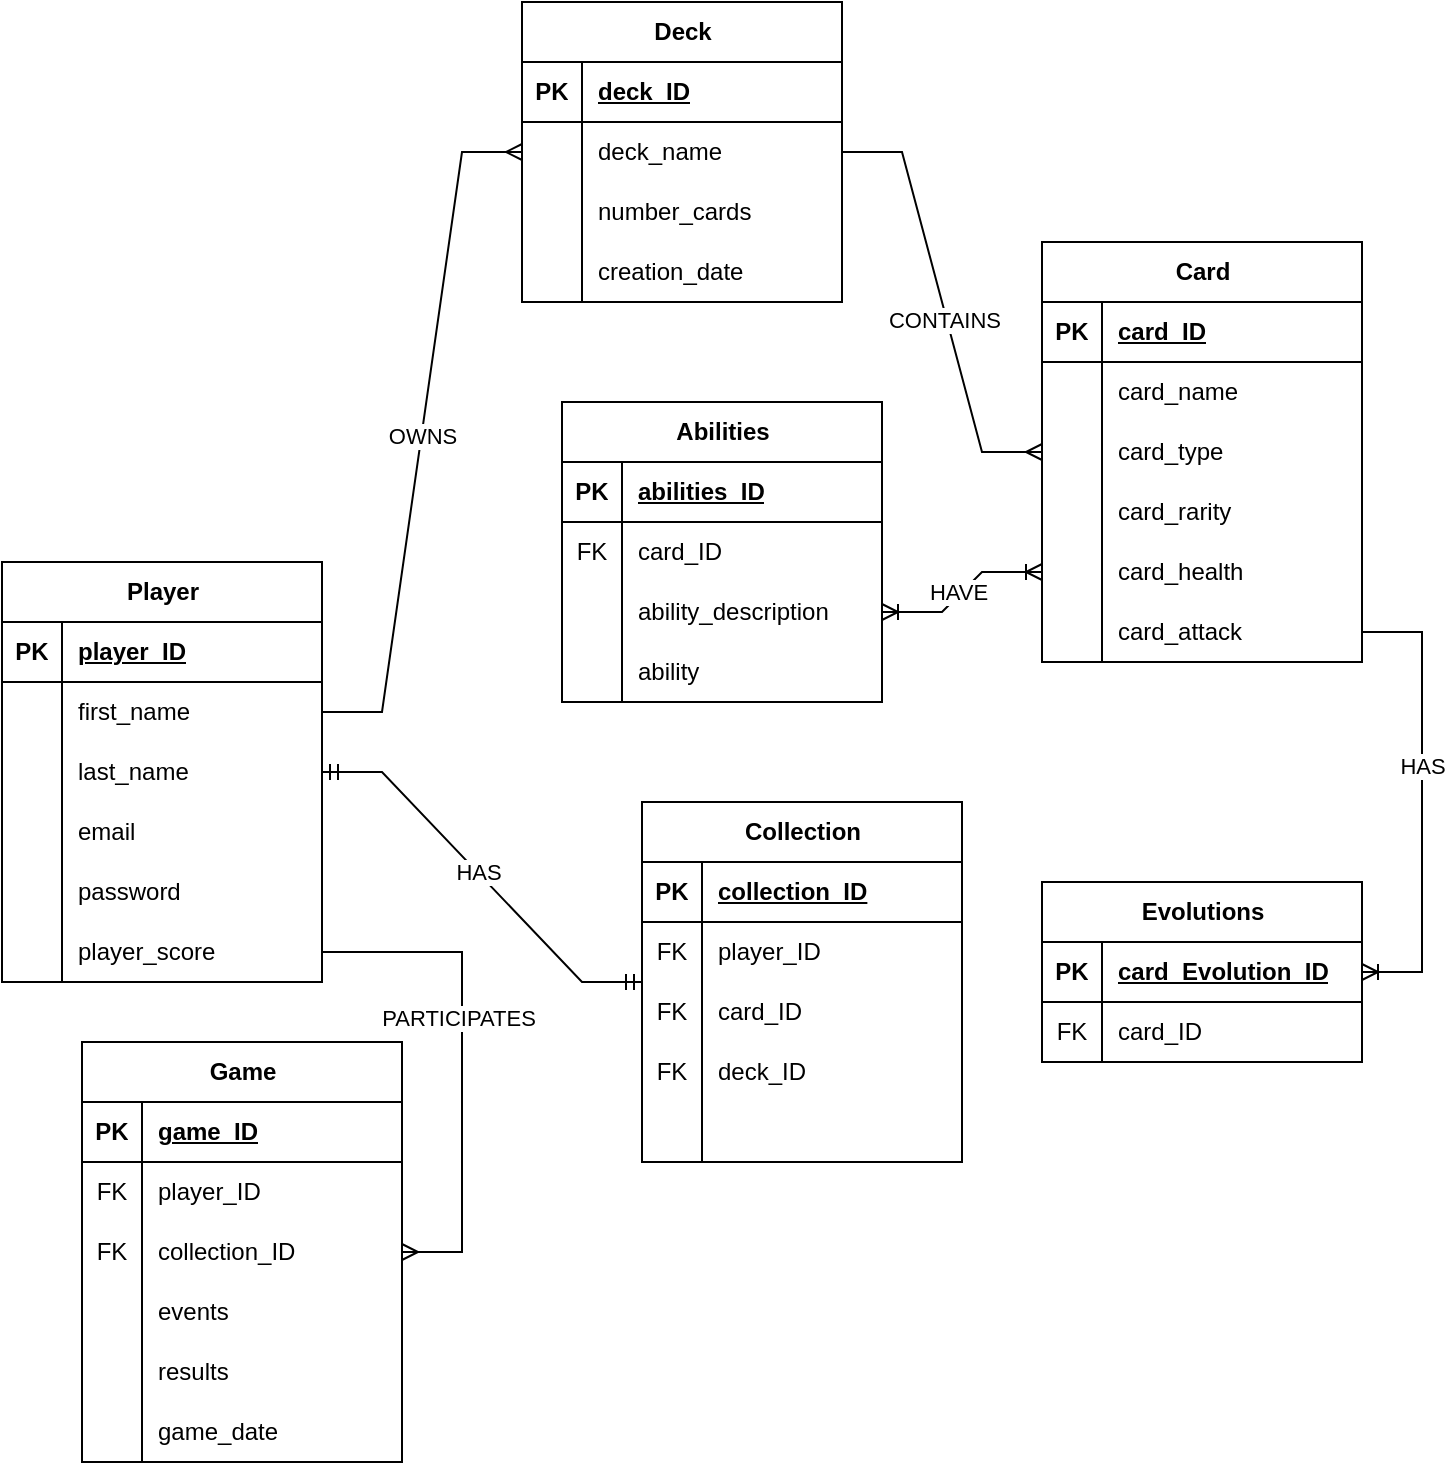 <mxfile version="24.2.5" type="device">
  <diagram name="Página-1" id="I9swdN92Xzd8Bm7b3Iv6">
    <mxGraphModel dx="1272" dy="853" grid="1" gridSize="10" guides="1" tooltips="1" connect="1" arrows="1" fold="1" page="1" pageScale="1" pageWidth="827" pageHeight="1169" math="0" shadow="0">
      <root>
        <mxCell id="0" />
        <mxCell id="1" parent="0" />
        <mxCell id="x3b5QbrCoAXaELYx9IYd-1" value="Player" style="shape=table;startSize=30;container=1;collapsible=1;childLayout=tableLayout;fixedRows=1;rowLines=0;fontStyle=1;align=center;resizeLast=1;html=1;" vertex="1" parent="1">
          <mxGeometry x="80" y="440" width="160" height="210" as="geometry" />
        </mxCell>
        <mxCell id="x3b5QbrCoAXaELYx9IYd-2" value="" style="shape=tableRow;horizontal=0;startSize=0;swimlaneHead=0;swimlaneBody=0;fillColor=none;collapsible=0;dropTarget=0;points=[[0,0.5],[1,0.5]];portConstraint=eastwest;top=0;left=0;right=0;bottom=1;" vertex="1" parent="x3b5QbrCoAXaELYx9IYd-1">
          <mxGeometry y="30" width="160" height="30" as="geometry" />
        </mxCell>
        <mxCell id="x3b5QbrCoAXaELYx9IYd-3" value="PK" style="shape=partialRectangle;connectable=0;fillColor=none;top=0;left=0;bottom=0;right=0;fontStyle=1;overflow=hidden;whiteSpace=wrap;html=1;" vertex="1" parent="x3b5QbrCoAXaELYx9IYd-2">
          <mxGeometry width="30" height="30" as="geometry">
            <mxRectangle width="30" height="30" as="alternateBounds" />
          </mxGeometry>
        </mxCell>
        <mxCell id="x3b5QbrCoAXaELYx9IYd-4" value="player_ID" style="shape=partialRectangle;connectable=0;fillColor=none;top=0;left=0;bottom=0;right=0;align=left;spacingLeft=6;fontStyle=5;overflow=hidden;whiteSpace=wrap;html=1;" vertex="1" parent="x3b5QbrCoAXaELYx9IYd-2">
          <mxGeometry x="30" width="130" height="30" as="geometry">
            <mxRectangle width="130" height="30" as="alternateBounds" />
          </mxGeometry>
        </mxCell>
        <mxCell id="x3b5QbrCoAXaELYx9IYd-5" value="" style="shape=tableRow;horizontal=0;startSize=0;swimlaneHead=0;swimlaneBody=0;fillColor=none;collapsible=0;dropTarget=0;points=[[0,0.5],[1,0.5]];portConstraint=eastwest;top=0;left=0;right=0;bottom=0;" vertex="1" parent="x3b5QbrCoAXaELYx9IYd-1">
          <mxGeometry y="60" width="160" height="30" as="geometry" />
        </mxCell>
        <mxCell id="x3b5QbrCoAXaELYx9IYd-6" value="" style="shape=partialRectangle;connectable=0;fillColor=none;top=0;left=0;bottom=0;right=0;editable=1;overflow=hidden;whiteSpace=wrap;html=1;" vertex="1" parent="x3b5QbrCoAXaELYx9IYd-5">
          <mxGeometry width="30" height="30" as="geometry">
            <mxRectangle width="30" height="30" as="alternateBounds" />
          </mxGeometry>
        </mxCell>
        <mxCell id="x3b5QbrCoAXaELYx9IYd-7" value="first_name" style="shape=partialRectangle;connectable=0;fillColor=none;top=0;left=0;bottom=0;right=0;align=left;spacingLeft=6;overflow=hidden;whiteSpace=wrap;html=1;" vertex="1" parent="x3b5QbrCoAXaELYx9IYd-5">
          <mxGeometry x="30" width="130" height="30" as="geometry">
            <mxRectangle width="130" height="30" as="alternateBounds" />
          </mxGeometry>
        </mxCell>
        <mxCell id="x3b5QbrCoAXaELYx9IYd-8" value="" style="shape=tableRow;horizontal=0;startSize=0;swimlaneHead=0;swimlaneBody=0;fillColor=none;collapsible=0;dropTarget=0;points=[[0,0.5],[1,0.5]];portConstraint=eastwest;top=0;left=0;right=0;bottom=0;" vertex="1" parent="x3b5QbrCoAXaELYx9IYd-1">
          <mxGeometry y="90" width="160" height="30" as="geometry" />
        </mxCell>
        <mxCell id="x3b5QbrCoAXaELYx9IYd-9" value="" style="shape=partialRectangle;connectable=0;fillColor=none;top=0;left=0;bottom=0;right=0;editable=1;overflow=hidden;whiteSpace=wrap;html=1;" vertex="1" parent="x3b5QbrCoAXaELYx9IYd-8">
          <mxGeometry width="30" height="30" as="geometry">
            <mxRectangle width="30" height="30" as="alternateBounds" />
          </mxGeometry>
        </mxCell>
        <mxCell id="x3b5QbrCoAXaELYx9IYd-10" value="last_name" style="shape=partialRectangle;connectable=0;fillColor=none;top=0;left=0;bottom=0;right=0;align=left;spacingLeft=6;overflow=hidden;whiteSpace=wrap;html=1;" vertex="1" parent="x3b5QbrCoAXaELYx9IYd-8">
          <mxGeometry x="30" width="130" height="30" as="geometry">
            <mxRectangle width="130" height="30" as="alternateBounds" />
          </mxGeometry>
        </mxCell>
        <mxCell id="x3b5QbrCoAXaELYx9IYd-11" value="" style="shape=tableRow;horizontal=0;startSize=0;swimlaneHead=0;swimlaneBody=0;fillColor=none;collapsible=0;dropTarget=0;points=[[0,0.5],[1,0.5]];portConstraint=eastwest;top=0;left=0;right=0;bottom=0;" vertex="1" parent="x3b5QbrCoAXaELYx9IYd-1">
          <mxGeometry y="120" width="160" height="30" as="geometry" />
        </mxCell>
        <mxCell id="x3b5QbrCoAXaELYx9IYd-12" value="" style="shape=partialRectangle;connectable=0;fillColor=none;top=0;left=0;bottom=0;right=0;editable=1;overflow=hidden;whiteSpace=wrap;html=1;" vertex="1" parent="x3b5QbrCoAXaELYx9IYd-11">
          <mxGeometry width="30" height="30" as="geometry">
            <mxRectangle width="30" height="30" as="alternateBounds" />
          </mxGeometry>
        </mxCell>
        <mxCell id="x3b5QbrCoAXaELYx9IYd-13" value="email" style="shape=partialRectangle;connectable=0;fillColor=none;top=0;left=0;bottom=0;right=0;align=left;spacingLeft=6;overflow=hidden;whiteSpace=wrap;html=1;" vertex="1" parent="x3b5QbrCoAXaELYx9IYd-11">
          <mxGeometry x="30" width="130" height="30" as="geometry">
            <mxRectangle width="130" height="30" as="alternateBounds" />
          </mxGeometry>
        </mxCell>
        <mxCell id="x3b5QbrCoAXaELYx9IYd-14" style="shape=tableRow;horizontal=0;startSize=0;swimlaneHead=0;swimlaneBody=0;fillColor=none;collapsible=0;dropTarget=0;points=[[0,0.5],[1,0.5]];portConstraint=eastwest;top=0;left=0;right=0;bottom=0;" vertex="1" parent="x3b5QbrCoAXaELYx9IYd-1">
          <mxGeometry y="150" width="160" height="30" as="geometry" />
        </mxCell>
        <mxCell id="x3b5QbrCoAXaELYx9IYd-15" style="shape=partialRectangle;connectable=0;fillColor=none;top=0;left=0;bottom=0;right=0;editable=1;overflow=hidden;whiteSpace=wrap;html=1;" vertex="1" parent="x3b5QbrCoAXaELYx9IYd-14">
          <mxGeometry width="30" height="30" as="geometry">
            <mxRectangle width="30" height="30" as="alternateBounds" />
          </mxGeometry>
        </mxCell>
        <mxCell id="x3b5QbrCoAXaELYx9IYd-16" value="password" style="shape=partialRectangle;connectable=0;fillColor=none;top=0;left=0;bottom=0;right=0;align=left;spacingLeft=6;overflow=hidden;whiteSpace=wrap;html=1;" vertex="1" parent="x3b5QbrCoAXaELYx9IYd-14">
          <mxGeometry x="30" width="130" height="30" as="geometry">
            <mxRectangle width="130" height="30" as="alternateBounds" />
          </mxGeometry>
        </mxCell>
        <mxCell id="x3b5QbrCoAXaELYx9IYd-17" style="shape=tableRow;horizontal=0;startSize=0;swimlaneHead=0;swimlaneBody=0;fillColor=none;collapsible=0;dropTarget=0;points=[[0,0.5],[1,0.5]];portConstraint=eastwest;top=0;left=0;right=0;bottom=0;" vertex="1" parent="x3b5QbrCoAXaELYx9IYd-1">
          <mxGeometry y="180" width="160" height="30" as="geometry" />
        </mxCell>
        <mxCell id="x3b5QbrCoAXaELYx9IYd-18" style="shape=partialRectangle;connectable=0;fillColor=none;top=0;left=0;bottom=0;right=0;editable=1;overflow=hidden;whiteSpace=wrap;html=1;" vertex="1" parent="x3b5QbrCoAXaELYx9IYd-17">
          <mxGeometry width="30" height="30" as="geometry">
            <mxRectangle width="30" height="30" as="alternateBounds" />
          </mxGeometry>
        </mxCell>
        <mxCell id="x3b5QbrCoAXaELYx9IYd-19" value="player_score" style="shape=partialRectangle;connectable=0;fillColor=none;top=0;left=0;bottom=0;right=0;align=left;spacingLeft=6;overflow=hidden;whiteSpace=wrap;html=1;" vertex="1" parent="x3b5QbrCoAXaELYx9IYd-17">
          <mxGeometry x="30" width="130" height="30" as="geometry">
            <mxRectangle width="130" height="30" as="alternateBounds" />
          </mxGeometry>
        </mxCell>
        <mxCell id="x3b5QbrCoAXaELYx9IYd-33" value="Deck" style="shape=table;startSize=30;container=1;collapsible=1;childLayout=tableLayout;fixedRows=1;rowLines=0;fontStyle=1;align=center;resizeLast=1;html=1;" vertex="1" parent="1">
          <mxGeometry x="340" y="160" width="160" height="150" as="geometry" />
        </mxCell>
        <mxCell id="x3b5QbrCoAXaELYx9IYd-34" value="" style="shape=tableRow;horizontal=0;startSize=0;swimlaneHead=0;swimlaneBody=0;fillColor=none;collapsible=0;dropTarget=0;points=[[0,0.5],[1,0.5]];portConstraint=eastwest;top=0;left=0;right=0;bottom=1;" vertex="1" parent="x3b5QbrCoAXaELYx9IYd-33">
          <mxGeometry y="30" width="160" height="30" as="geometry" />
        </mxCell>
        <mxCell id="x3b5QbrCoAXaELYx9IYd-35" value="PK" style="shape=partialRectangle;connectable=0;fillColor=none;top=0;left=0;bottom=0;right=0;fontStyle=1;overflow=hidden;whiteSpace=wrap;html=1;" vertex="1" parent="x3b5QbrCoAXaELYx9IYd-34">
          <mxGeometry width="30" height="30" as="geometry">
            <mxRectangle width="30" height="30" as="alternateBounds" />
          </mxGeometry>
        </mxCell>
        <mxCell id="x3b5QbrCoAXaELYx9IYd-36" value="deck_ID" style="shape=partialRectangle;connectable=0;fillColor=none;top=0;left=0;bottom=0;right=0;align=left;spacingLeft=6;fontStyle=5;overflow=hidden;whiteSpace=wrap;html=1;" vertex="1" parent="x3b5QbrCoAXaELYx9IYd-34">
          <mxGeometry x="30" width="130" height="30" as="geometry">
            <mxRectangle width="130" height="30" as="alternateBounds" />
          </mxGeometry>
        </mxCell>
        <mxCell id="x3b5QbrCoAXaELYx9IYd-37" value="" style="shape=tableRow;horizontal=0;startSize=0;swimlaneHead=0;swimlaneBody=0;fillColor=none;collapsible=0;dropTarget=0;points=[[0,0.5],[1,0.5]];portConstraint=eastwest;top=0;left=0;right=0;bottom=0;" vertex="1" parent="x3b5QbrCoAXaELYx9IYd-33">
          <mxGeometry y="60" width="160" height="30" as="geometry" />
        </mxCell>
        <mxCell id="x3b5QbrCoAXaELYx9IYd-38" value="" style="shape=partialRectangle;connectable=0;fillColor=none;top=0;left=0;bottom=0;right=0;editable=1;overflow=hidden;whiteSpace=wrap;html=1;" vertex="1" parent="x3b5QbrCoAXaELYx9IYd-37">
          <mxGeometry width="30" height="30" as="geometry">
            <mxRectangle width="30" height="30" as="alternateBounds" />
          </mxGeometry>
        </mxCell>
        <mxCell id="x3b5QbrCoAXaELYx9IYd-39" value="deck_name" style="shape=partialRectangle;connectable=0;fillColor=none;top=0;left=0;bottom=0;right=0;align=left;spacingLeft=6;overflow=hidden;whiteSpace=wrap;html=1;" vertex="1" parent="x3b5QbrCoAXaELYx9IYd-37">
          <mxGeometry x="30" width="130" height="30" as="geometry">
            <mxRectangle width="130" height="30" as="alternateBounds" />
          </mxGeometry>
        </mxCell>
        <mxCell id="x3b5QbrCoAXaELYx9IYd-40" value="" style="shape=tableRow;horizontal=0;startSize=0;swimlaneHead=0;swimlaneBody=0;fillColor=none;collapsible=0;dropTarget=0;points=[[0,0.5],[1,0.5]];portConstraint=eastwest;top=0;left=0;right=0;bottom=0;" vertex="1" parent="x3b5QbrCoAXaELYx9IYd-33">
          <mxGeometry y="90" width="160" height="30" as="geometry" />
        </mxCell>
        <mxCell id="x3b5QbrCoAXaELYx9IYd-41" value="" style="shape=partialRectangle;connectable=0;fillColor=none;top=0;left=0;bottom=0;right=0;editable=1;overflow=hidden;whiteSpace=wrap;html=1;" vertex="1" parent="x3b5QbrCoAXaELYx9IYd-40">
          <mxGeometry width="30" height="30" as="geometry">
            <mxRectangle width="30" height="30" as="alternateBounds" />
          </mxGeometry>
        </mxCell>
        <mxCell id="x3b5QbrCoAXaELYx9IYd-42" value="number_cards" style="shape=partialRectangle;connectable=0;fillColor=none;top=0;left=0;bottom=0;right=0;align=left;spacingLeft=6;overflow=hidden;whiteSpace=wrap;html=1;" vertex="1" parent="x3b5QbrCoAXaELYx9IYd-40">
          <mxGeometry x="30" width="130" height="30" as="geometry">
            <mxRectangle width="130" height="30" as="alternateBounds" />
          </mxGeometry>
        </mxCell>
        <mxCell id="x3b5QbrCoAXaELYx9IYd-43" value="" style="shape=tableRow;horizontal=0;startSize=0;swimlaneHead=0;swimlaneBody=0;fillColor=none;collapsible=0;dropTarget=0;points=[[0,0.5],[1,0.5]];portConstraint=eastwest;top=0;left=0;right=0;bottom=0;" vertex="1" parent="x3b5QbrCoAXaELYx9IYd-33">
          <mxGeometry y="120" width="160" height="30" as="geometry" />
        </mxCell>
        <mxCell id="x3b5QbrCoAXaELYx9IYd-44" value="" style="shape=partialRectangle;connectable=0;fillColor=none;top=0;left=0;bottom=0;right=0;editable=1;overflow=hidden;whiteSpace=wrap;html=1;" vertex="1" parent="x3b5QbrCoAXaELYx9IYd-43">
          <mxGeometry width="30" height="30" as="geometry">
            <mxRectangle width="30" height="30" as="alternateBounds" />
          </mxGeometry>
        </mxCell>
        <mxCell id="x3b5QbrCoAXaELYx9IYd-45" value="creation_date" style="shape=partialRectangle;connectable=0;fillColor=none;top=0;left=0;bottom=0;right=0;align=left;spacingLeft=6;overflow=hidden;whiteSpace=wrap;html=1;" vertex="1" parent="x3b5QbrCoAXaELYx9IYd-43">
          <mxGeometry x="30" width="130" height="30" as="geometry">
            <mxRectangle width="130" height="30" as="alternateBounds" />
          </mxGeometry>
        </mxCell>
        <mxCell id="x3b5QbrCoAXaELYx9IYd-46" value="Card" style="shape=table;startSize=30;container=1;collapsible=1;childLayout=tableLayout;fixedRows=1;rowLines=0;fontStyle=1;align=center;resizeLast=1;html=1;" vertex="1" parent="1">
          <mxGeometry x="600" y="280" width="160" height="210" as="geometry" />
        </mxCell>
        <mxCell id="x3b5QbrCoAXaELYx9IYd-47" value="" style="shape=tableRow;horizontal=0;startSize=0;swimlaneHead=0;swimlaneBody=0;fillColor=none;collapsible=0;dropTarget=0;points=[[0,0.5],[1,0.5]];portConstraint=eastwest;top=0;left=0;right=0;bottom=1;" vertex="1" parent="x3b5QbrCoAXaELYx9IYd-46">
          <mxGeometry y="30" width="160" height="30" as="geometry" />
        </mxCell>
        <mxCell id="x3b5QbrCoAXaELYx9IYd-48" value="PK" style="shape=partialRectangle;connectable=0;fillColor=none;top=0;left=0;bottom=0;right=0;fontStyle=1;overflow=hidden;whiteSpace=wrap;html=1;" vertex="1" parent="x3b5QbrCoAXaELYx9IYd-47">
          <mxGeometry width="30" height="30" as="geometry">
            <mxRectangle width="30" height="30" as="alternateBounds" />
          </mxGeometry>
        </mxCell>
        <mxCell id="x3b5QbrCoAXaELYx9IYd-49" value="card_ID" style="shape=partialRectangle;connectable=0;fillColor=none;top=0;left=0;bottom=0;right=0;align=left;spacingLeft=6;fontStyle=5;overflow=hidden;whiteSpace=wrap;html=1;" vertex="1" parent="x3b5QbrCoAXaELYx9IYd-47">
          <mxGeometry x="30" width="130" height="30" as="geometry">
            <mxRectangle width="130" height="30" as="alternateBounds" />
          </mxGeometry>
        </mxCell>
        <mxCell id="x3b5QbrCoAXaELYx9IYd-50" value="" style="shape=tableRow;horizontal=0;startSize=0;swimlaneHead=0;swimlaneBody=0;fillColor=none;collapsible=0;dropTarget=0;points=[[0,0.5],[1,0.5]];portConstraint=eastwest;top=0;left=0;right=0;bottom=0;" vertex="1" parent="x3b5QbrCoAXaELYx9IYd-46">
          <mxGeometry y="60" width="160" height="30" as="geometry" />
        </mxCell>
        <mxCell id="x3b5QbrCoAXaELYx9IYd-51" value="" style="shape=partialRectangle;connectable=0;fillColor=none;top=0;left=0;bottom=0;right=0;editable=1;overflow=hidden;whiteSpace=wrap;html=1;" vertex="1" parent="x3b5QbrCoAXaELYx9IYd-50">
          <mxGeometry width="30" height="30" as="geometry">
            <mxRectangle width="30" height="30" as="alternateBounds" />
          </mxGeometry>
        </mxCell>
        <mxCell id="x3b5QbrCoAXaELYx9IYd-52" value="card_name" style="shape=partialRectangle;connectable=0;fillColor=none;top=0;left=0;bottom=0;right=0;align=left;spacingLeft=6;overflow=hidden;whiteSpace=wrap;html=1;" vertex="1" parent="x3b5QbrCoAXaELYx9IYd-50">
          <mxGeometry x="30" width="130" height="30" as="geometry">
            <mxRectangle width="130" height="30" as="alternateBounds" />
          </mxGeometry>
        </mxCell>
        <mxCell id="x3b5QbrCoAXaELYx9IYd-53" value="" style="shape=tableRow;horizontal=0;startSize=0;swimlaneHead=0;swimlaneBody=0;fillColor=none;collapsible=0;dropTarget=0;points=[[0,0.5],[1,0.5]];portConstraint=eastwest;top=0;left=0;right=0;bottom=0;" vertex="1" parent="x3b5QbrCoAXaELYx9IYd-46">
          <mxGeometry y="90" width="160" height="30" as="geometry" />
        </mxCell>
        <mxCell id="x3b5QbrCoAXaELYx9IYd-54" value="" style="shape=partialRectangle;connectable=0;fillColor=none;top=0;left=0;bottom=0;right=0;editable=1;overflow=hidden;whiteSpace=wrap;html=1;" vertex="1" parent="x3b5QbrCoAXaELYx9IYd-53">
          <mxGeometry width="30" height="30" as="geometry">
            <mxRectangle width="30" height="30" as="alternateBounds" />
          </mxGeometry>
        </mxCell>
        <mxCell id="x3b5QbrCoAXaELYx9IYd-55" value="card_type" style="shape=partialRectangle;connectable=0;fillColor=none;top=0;left=0;bottom=0;right=0;align=left;spacingLeft=6;overflow=hidden;whiteSpace=wrap;html=1;" vertex="1" parent="x3b5QbrCoAXaELYx9IYd-53">
          <mxGeometry x="30" width="130" height="30" as="geometry">
            <mxRectangle width="130" height="30" as="alternateBounds" />
          </mxGeometry>
        </mxCell>
        <mxCell id="x3b5QbrCoAXaELYx9IYd-56" value="" style="shape=tableRow;horizontal=0;startSize=0;swimlaneHead=0;swimlaneBody=0;fillColor=none;collapsible=0;dropTarget=0;points=[[0,0.5],[1,0.5]];portConstraint=eastwest;top=0;left=0;right=0;bottom=0;" vertex="1" parent="x3b5QbrCoAXaELYx9IYd-46">
          <mxGeometry y="120" width="160" height="30" as="geometry" />
        </mxCell>
        <mxCell id="x3b5QbrCoAXaELYx9IYd-57" value="" style="shape=partialRectangle;connectable=0;fillColor=none;top=0;left=0;bottom=0;right=0;editable=1;overflow=hidden;whiteSpace=wrap;html=1;" vertex="1" parent="x3b5QbrCoAXaELYx9IYd-56">
          <mxGeometry width="30" height="30" as="geometry">
            <mxRectangle width="30" height="30" as="alternateBounds" />
          </mxGeometry>
        </mxCell>
        <mxCell id="x3b5QbrCoAXaELYx9IYd-58" value="card_rarity" style="shape=partialRectangle;connectable=0;fillColor=none;top=0;left=0;bottom=0;right=0;align=left;spacingLeft=6;overflow=hidden;whiteSpace=wrap;html=1;" vertex="1" parent="x3b5QbrCoAXaELYx9IYd-56">
          <mxGeometry x="30" width="130" height="30" as="geometry">
            <mxRectangle width="130" height="30" as="alternateBounds" />
          </mxGeometry>
        </mxCell>
        <mxCell id="x3b5QbrCoAXaELYx9IYd-59" style="shape=tableRow;horizontal=0;startSize=0;swimlaneHead=0;swimlaneBody=0;fillColor=none;collapsible=0;dropTarget=0;points=[[0,0.5],[1,0.5]];portConstraint=eastwest;top=0;left=0;right=0;bottom=0;" vertex="1" parent="x3b5QbrCoAXaELYx9IYd-46">
          <mxGeometry y="150" width="160" height="30" as="geometry" />
        </mxCell>
        <mxCell id="x3b5QbrCoAXaELYx9IYd-60" style="shape=partialRectangle;connectable=0;fillColor=none;top=0;left=0;bottom=0;right=0;editable=1;overflow=hidden;whiteSpace=wrap;html=1;" vertex="1" parent="x3b5QbrCoAXaELYx9IYd-59">
          <mxGeometry width="30" height="30" as="geometry">
            <mxRectangle width="30" height="30" as="alternateBounds" />
          </mxGeometry>
        </mxCell>
        <mxCell id="x3b5QbrCoAXaELYx9IYd-61" value="card_health" style="shape=partialRectangle;connectable=0;fillColor=none;top=0;left=0;bottom=0;right=0;align=left;spacingLeft=6;overflow=hidden;whiteSpace=wrap;html=1;" vertex="1" parent="x3b5QbrCoAXaELYx9IYd-59">
          <mxGeometry x="30" width="130" height="30" as="geometry">
            <mxRectangle width="130" height="30" as="alternateBounds" />
          </mxGeometry>
        </mxCell>
        <mxCell id="x3b5QbrCoAXaELYx9IYd-62" style="shape=tableRow;horizontal=0;startSize=0;swimlaneHead=0;swimlaneBody=0;fillColor=none;collapsible=0;dropTarget=0;points=[[0,0.5],[1,0.5]];portConstraint=eastwest;top=0;left=0;right=0;bottom=0;" vertex="1" parent="x3b5QbrCoAXaELYx9IYd-46">
          <mxGeometry y="180" width="160" height="30" as="geometry" />
        </mxCell>
        <mxCell id="x3b5QbrCoAXaELYx9IYd-63" style="shape=partialRectangle;connectable=0;fillColor=none;top=0;left=0;bottom=0;right=0;editable=1;overflow=hidden;whiteSpace=wrap;html=1;" vertex="1" parent="x3b5QbrCoAXaELYx9IYd-62">
          <mxGeometry width="30" height="30" as="geometry">
            <mxRectangle width="30" height="30" as="alternateBounds" />
          </mxGeometry>
        </mxCell>
        <mxCell id="x3b5QbrCoAXaELYx9IYd-64" value="card_attack" style="shape=partialRectangle;connectable=0;fillColor=none;top=0;left=0;bottom=0;right=0;align=left;spacingLeft=6;overflow=hidden;whiteSpace=wrap;html=1;" vertex="1" parent="x3b5QbrCoAXaELYx9IYd-62">
          <mxGeometry x="30" width="130" height="30" as="geometry">
            <mxRectangle width="130" height="30" as="alternateBounds" />
          </mxGeometry>
        </mxCell>
        <mxCell id="x3b5QbrCoAXaELYx9IYd-71" value="Collection" style="shape=table;startSize=30;container=1;collapsible=1;childLayout=tableLayout;fixedRows=1;rowLines=0;fontStyle=1;align=center;resizeLast=1;html=1;" vertex="1" parent="1">
          <mxGeometry x="400" y="560" width="160" height="180" as="geometry" />
        </mxCell>
        <mxCell id="x3b5QbrCoAXaELYx9IYd-72" value="" style="shape=tableRow;horizontal=0;startSize=0;swimlaneHead=0;swimlaneBody=0;fillColor=none;collapsible=0;dropTarget=0;points=[[0,0.5],[1,0.5]];portConstraint=eastwest;top=0;left=0;right=0;bottom=1;" vertex="1" parent="x3b5QbrCoAXaELYx9IYd-71">
          <mxGeometry y="30" width="160" height="30" as="geometry" />
        </mxCell>
        <mxCell id="x3b5QbrCoAXaELYx9IYd-73" value="PK" style="shape=partialRectangle;connectable=0;fillColor=none;top=0;left=0;bottom=0;right=0;fontStyle=1;overflow=hidden;whiteSpace=wrap;html=1;" vertex="1" parent="x3b5QbrCoAXaELYx9IYd-72">
          <mxGeometry width="30" height="30" as="geometry">
            <mxRectangle width="30" height="30" as="alternateBounds" />
          </mxGeometry>
        </mxCell>
        <mxCell id="x3b5QbrCoAXaELYx9IYd-74" value="collection_ID" style="shape=partialRectangle;connectable=0;fillColor=none;top=0;left=0;bottom=0;right=0;align=left;spacingLeft=6;fontStyle=5;overflow=hidden;whiteSpace=wrap;html=1;" vertex="1" parent="x3b5QbrCoAXaELYx9IYd-72">
          <mxGeometry x="30" width="130" height="30" as="geometry">
            <mxRectangle width="130" height="30" as="alternateBounds" />
          </mxGeometry>
        </mxCell>
        <mxCell id="x3b5QbrCoAXaELYx9IYd-75" value="" style="shape=tableRow;horizontal=0;startSize=0;swimlaneHead=0;swimlaneBody=0;fillColor=none;collapsible=0;dropTarget=0;points=[[0,0.5],[1,0.5]];portConstraint=eastwest;top=0;left=0;right=0;bottom=0;" vertex="1" parent="x3b5QbrCoAXaELYx9IYd-71">
          <mxGeometry y="60" width="160" height="30" as="geometry" />
        </mxCell>
        <mxCell id="x3b5QbrCoAXaELYx9IYd-76" value="FK" style="shape=partialRectangle;connectable=0;fillColor=none;top=0;left=0;bottom=0;right=0;editable=1;overflow=hidden;whiteSpace=wrap;html=1;" vertex="1" parent="x3b5QbrCoAXaELYx9IYd-75">
          <mxGeometry width="30" height="30" as="geometry">
            <mxRectangle width="30" height="30" as="alternateBounds" />
          </mxGeometry>
        </mxCell>
        <mxCell id="x3b5QbrCoAXaELYx9IYd-77" value="player_ID" style="shape=partialRectangle;connectable=0;fillColor=none;top=0;left=0;bottom=0;right=0;align=left;spacingLeft=6;overflow=hidden;whiteSpace=wrap;html=1;" vertex="1" parent="x3b5QbrCoAXaELYx9IYd-75">
          <mxGeometry x="30" width="130" height="30" as="geometry">
            <mxRectangle width="130" height="30" as="alternateBounds" />
          </mxGeometry>
        </mxCell>
        <mxCell id="x3b5QbrCoAXaELYx9IYd-78" value="" style="shape=tableRow;horizontal=0;startSize=0;swimlaneHead=0;swimlaneBody=0;fillColor=none;collapsible=0;dropTarget=0;points=[[0,0.5],[1,0.5]];portConstraint=eastwest;top=0;left=0;right=0;bottom=0;" vertex="1" parent="x3b5QbrCoAXaELYx9IYd-71">
          <mxGeometry y="90" width="160" height="30" as="geometry" />
        </mxCell>
        <mxCell id="x3b5QbrCoAXaELYx9IYd-79" value="FK" style="shape=partialRectangle;connectable=0;fillColor=none;top=0;left=0;bottom=0;right=0;editable=1;overflow=hidden;whiteSpace=wrap;html=1;" vertex="1" parent="x3b5QbrCoAXaELYx9IYd-78">
          <mxGeometry width="30" height="30" as="geometry">
            <mxRectangle width="30" height="30" as="alternateBounds" />
          </mxGeometry>
        </mxCell>
        <mxCell id="x3b5QbrCoAXaELYx9IYd-80" value="card_ID" style="shape=partialRectangle;connectable=0;fillColor=none;top=0;left=0;bottom=0;right=0;align=left;spacingLeft=6;overflow=hidden;whiteSpace=wrap;html=1;" vertex="1" parent="x3b5QbrCoAXaELYx9IYd-78">
          <mxGeometry x="30" width="130" height="30" as="geometry">
            <mxRectangle width="130" height="30" as="alternateBounds" />
          </mxGeometry>
        </mxCell>
        <mxCell id="x3b5QbrCoAXaELYx9IYd-81" value="" style="shape=tableRow;horizontal=0;startSize=0;swimlaneHead=0;swimlaneBody=0;fillColor=none;collapsible=0;dropTarget=0;points=[[0,0.5],[1,0.5]];portConstraint=eastwest;top=0;left=0;right=0;bottom=0;" vertex="1" parent="x3b5QbrCoAXaELYx9IYd-71">
          <mxGeometry y="120" width="160" height="30" as="geometry" />
        </mxCell>
        <mxCell id="x3b5QbrCoAXaELYx9IYd-82" value="FK" style="shape=partialRectangle;connectable=0;fillColor=none;top=0;left=0;bottom=0;right=0;editable=1;overflow=hidden;whiteSpace=wrap;html=1;" vertex="1" parent="x3b5QbrCoAXaELYx9IYd-81">
          <mxGeometry width="30" height="30" as="geometry">
            <mxRectangle width="30" height="30" as="alternateBounds" />
          </mxGeometry>
        </mxCell>
        <mxCell id="x3b5QbrCoAXaELYx9IYd-83" value="deck_ID" style="shape=partialRectangle;connectable=0;fillColor=none;top=0;left=0;bottom=0;right=0;align=left;spacingLeft=6;overflow=hidden;whiteSpace=wrap;html=1;" vertex="1" parent="x3b5QbrCoAXaELYx9IYd-81">
          <mxGeometry x="30" width="130" height="30" as="geometry">
            <mxRectangle width="130" height="30" as="alternateBounds" />
          </mxGeometry>
        </mxCell>
        <mxCell id="x3b5QbrCoAXaELYx9IYd-116" style="shape=tableRow;horizontal=0;startSize=0;swimlaneHead=0;swimlaneBody=0;fillColor=none;collapsible=0;dropTarget=0;points=[[0,0.5],[1,0.5]];portConstraint=eastwest;top=0;left=0;right=0;bottom=0;" vertex="1" parent="x3b5QbrCoAXaELYx9IYd-71">
          <mxGeometry y="150" width="160" height="30" as="geometry" />
        </mxCell>
        <mxCell id="x3b5QbrCoAXaELYx9IYd-117" style="shape=partialRectangle;connectable=0;fillColor=none;top=0;left=0;bottom=0;right=0;editable=1;overflow=hidden;whiteSpace=wrap;html=1;" vertex="1" parent="x3b5QbrCoAXaELYx9IYd-116">
          <mxGeometry width="30" height="30" as="geometry">
            <mxRectangle width="30" height="30" as="alternateBounds" />
          </mxGeometry>
        </mxCell>
        <mxCell id="x3b5QbrCoAXaELYx9IYd-118" style="shape=partialRectangle;connectable=0;fillColor=none;top=0;left=0;bottom=0;right=0;align=left;spacingLeft=6;overflow=hidden;whiteSpace=wrap;html=1;" vertex="1" parent="x3b5QbrCoAXaELYx9IYd-116">
          <mxGeometry x="30" width="130" height="30" as="geometry">
            <mxRectangle width="130" height="30" as="alternateBounds" />
          </mxGeometry>
        </mxCell>
        <mxCell id="x3b5QbrCoAXaELYx9IYd-147" value="" style="edgeStyle=entityRelationEdgeStyle;fontSize=12;html=1;endArrow=ERmany;rounded=0;exitX=1;exitY=0.5;exitDx=0;exitDy=0;" edge="1" parent="1" source="x3b5QbrCoAXaELYx9IYd-5" target="x3b5QbrCoAXaELYx9IYd-33">
          <mxGeometry width="100" height="100" relative="1" as="geometry">
            <mxPoint x="360" y="410" as="sourcePoint" />
            <mxPoint x="460" y="310" as="targetPoint" />
          </mxGeometry>
        </mxCell>
        <mxCell id="x3b5QbrCoAXaELYx9IYd-148" value="OWNS" style="edgeLabel;html=1;align=center;verticalAlign=middle;resizable=0;points=[];" vertex="1" connectable="0" parent="x3b5QbrCoAXaELYx9IYd-147">
          <mxGeometry x="0.038" y="1" relative="1" as="geometry">
            <mxPoint y="8" as="offset" />
          </mxGeometry>
        </mxCell>
        <mxCell id="x3b5QbrCoAXaELYx9IYd-149" value="" style="edgeStyle=entityRelationEdgeStyle;fontSize=12;html=1;endArrow=ERmany;rounded=0;" edge="1" parent="1" source="x3b5QbrCoAXaELYx9IYd-33" target="x3b5QbrCoAXaELYx9IYd-46">
          <mxGeometry width="100" height="100" relative="1" as="geometry">
            <mxPoint x="360" y="410" as="sourcePoint" />
            <mxPoint x="460" y="310" as="targetPoint" />
          </mxGeometry>
        </mxCell>
        <mxCell id="x3b5QbrCoAXaELYx9IYd-150" value="CONTAINS" style="edgeLabel;html=1;align=center;verticalAlign=middle;resizable=0;points=[];" vertex="1" connectable="0" parent="x3b5QbrCoAXaELYx9IYd-149">
          <mxGeometry x="0.079" y="-1" relative="1" as="geometry">
            <mxPoint as="offset" />
          </mxGeometry>
        </mxCell>
        <mxCell id="x3b5QbrCoAXaELYx9IYd-151" value="" style="edgeStyle=entityRelationEdgeStyle;fontSize=12;html=1;endArrow=ERmandOne;startArrow=ERmandOne;rounded=0;" edge="1" parent="1" source="x3b5QbrCoAXaELYx9IYd-8" target="x3b5QbrCoAXaELYx9IYd-71">
          <mxGeometry width="100" height="100" relative="1" as="geometry">
            <mxPoint x="360" y="490" as="sourcePoint" />
            <mxPoint x="460" y="390" as="targetPoint" />
            <Array as="points">
              <mxPoint x="260" y="360" />
            </Array>
          </mxGeometry>
        </mxCell>
        <mxCell id="x3b5QbrCoAXaELYx9IYd-152" value="HAS" style="edgeLabel;html=1;align=center;verticalAlign=middle;resizable=0;points=[];" vertex="1" connectable="0" parent="x3b5QbrCoAXaELYx9IYd-151">
          <mxGeometry x="-0.032" relative="1" as="geometry">
            <mxPoint as="offset" />
          </mxGeometry>
        </mxCell>
        <mxCell id="x3b5QbrCoAXaELYx9IYd-153" value="Evolutions" style="shape=table;startSize=30;container=1;collapsible=1;childLayout=tableLayout;fixedRows=1;rowLines=0;fontStyle=1;align=center;resizeLast=1;html=1;" vertex="1" parent="1">
          <mxGeometry x="600" y="600" width="160" height="90" as="geometry" />
        </mxCell>
        <mxCell id="x3b5QbrCoAXaELYx9IYd-154" value="" style="shape=tableRow;horizontal=0;startSize=0;swimlaneHead=0;swimlaneBody=0;fillColor=none;collapsible=0;dropTarget=0;points=[[0,0.5],[1,0.5]];portConstraint=eastwest;top=0;left=0;right=0;bottom=1;" vertex="1" parent="x3b5QbrCoAXaELYx9IYd-153">
          <mxGeometry y="30" width="160" height="30" as="geometry" />
        </mxCell>
        <mxCell id="x3b5QbrCoAXaELYx9IYd-155" value="PK" style="shape=partialRectangle;connectable=0;fillColor=none;top=0;left=0;bottom=0;right=0;fontStyle=1;overflow=hidden;whiteSpace=wrap;html=1;" vertex="1" parent="x3b5QbrCoAXaELYx9IYd-154">
          <mxGeometry width="30" height="30" as="geometry">
            <mxRectangle width="30" height="30" as="alternateBounds" />
          </mxGeometry>
        </mxCell>
        <mxCell id="x3b5QbrCoAXaELYx9IYd-156" value="card_Evolution_ID" style="shape=partialRectangle;connectable=0;fillColor=none;top=0;left=0;bottom=0;right=0;align=left;spacingLeft=6;fontStyle=5;overflow=hidden;whiteSpace=wrap;html=1;" vertex="1" parent="x3b5QbrCoAXaELYx9IYd-154">
          <mxGeometry x="30" width="130" height="30" as="geometry">
            <mxRectangle width="130" height="30" as="alternateBounds" />
          </mxGeometry>
        </mxCell>
        <mxCell id="x3b5QbrCoAXaELYx9IYd-157" value="" style="shape=tableRow;horizontal=0;startSize=0;swimlaneHead=0;swimlaneBody=0;fillColor=none;collapsible=0;dropTarget=0;points=[[0,0.5],[1,0.5]];portConstraint=eastwest;top=0;left=0;right=0;bottom=0;" vertex="1" parent="x3b5QbrCoAXaELYx9IYd-153">
          <mxGeometry y="60" width="160" height="30" as="geometry" />
        </mxCell>
        <mxCell id="x3b5QbrCoAXaELYx9IYd-158" value="FK" style="shape=partialRectangle;connectable=0;fillColor=none;top=0;left=0;bottom=0;right=0;editable=1;overflow=hidden;whiteSpace=wrap;html=1;" vertex="1" parent="x3b5QbrCoAXaELYx9IYd-157">
          <mxGeometry width="30" height="30" as="geometry">
            <mxRectangle width="30" height="30" as="alternateBounds" />
          </mxGeometry>
        </mxCell>
        <mxCell id="x3b5QbrCoAXaELYx9IYd-159" value="card_ID" style="shape=partialRectangle;connectable=0;fillColor=none;top=0;left=0;bottom=0;right=0;align=left;spacingLeft=6;overflow=hidden;whiteSpace=wrap;html=1;" vertex="1" parent="x3b5QbrCoAXaELYx9IYd-157">
          <mxGeometry x="30" width="130" height="30" as="geometry">
            <mxRectangle width="130" height="30" as="alternateBounds" />
          </mxGeometry>
        </mxCell>
        <mxCell id="x3b5QbrCoAXaELYx9IYd-172" value="" style="edgeStyle=entityRelationEdgeStyle;fontSize=12;html=1;endArrow=ERoneToMany;rounded=0;entryX=1;entryY=0.5;entryDx=0;entryDy=0;" edge="1" parent="1" source="x3b5QbrCoAXaELYx9IYd-62" target="x3b5QbrCoAXaELYx9IYd-154">
          <mxGeometry width="100" height="100" relative="1" as="geometry">
            <mxPoint x="760" y="505" as="sourcePoint" />
            <mxPoint x="600" y="530" as="targetPoint" />
            <Array as="points">
              <mxPoint x="780" y="480" />
              <mxPoint x="770" y="510" />
            </Array>
          </mxGeometry>
        </mxCell>
        <mxCell id="x3b5QbrCoAXaELYx9IYd-173" value="HAS" style="edgeLabel;html=1;align=center;verticalAlign=middle;resizable=0;points=[];" vertex="1" connectable="0" parent="x3b5QbrCoAXaELYx9IYd-172">
          <mxGeometry x="-0.158" relative="1" as="geometry">
            <mxPoint as="offset" />
          </mxGeometry>
        </mxCell>
        <mxCell id="x3b5QbrCoAXaELYx9IYd-174" value="Abilities" style="shape=table;startSize=30;container=1;collapsible=1;childLayout=tableLayout;fixedRows=1;rowLines=0;fontStyle=1;align=center;resizeLast=1;html=1;" vertex="1" parent="1">
          <mxGeometry x="360" y="360" width="160" height="150" as="geometry" />
        </mxCell>
        <mxCell id="x3b5QbrCoAXaELYx9IYd-175" value="" style="shape=tableRow;horizontal=0;startSize=0;swimlaneHead=0;swimlaneBody=0;fillColor=none;collapsible=0;dropTarget=0;points=[[0,0.5],[1,0.5]];portConstraint=eastwest;top=0;left=0;right=0;bottom=1;" vertex="1" parent="x3b5QbrCoAXaELYx9IYd-174">
          <mxGeometry y="30" width="160" height="30" as="geometry" />
        </mxCell>
        <mxCell id="x3b5QbrCoAXaELYx9IYd-176" value="PK" style="shape=partialRectangle;connectable=0;fillColor=none;top=0;left=0;bottom=0;right=0;fontStyle=1;overflow=hidden;whiteSpace=wrap;html=1;" vertex="1" parent="x3b5QbrCoAXaELYx9IYd-175">
          <mxGeometry width="30" height="30" as="geometry">
            <mxRectangle width="30" height="30" as="alternateBounds" />
          </mxGeometry>
        </mxCell>
        <mxCell id="x3b5QbrCoAXaELYx9IYd-177" value="abilities_ID" style="shape=partialRectangle;connectable=0;fillColor=none;top=0;left=0;bottom=0;right=0;align=left;spacingLeft=6;fontStyle=5;overflow=hidden;whiteSpace=wrap;html=1;" vertex="1" parent="x3b5QbrCoAXaELYx9IYd-175">
          <mxGeometry x="30" width="130" height="30" as="geometry">
            <mxRectangle width="130" height="30" as="alternateBounds" />
          </mxGeometry>
        </mxCell>
        <mxCell id="x3b5QbrCoAXaELYx9IYd-178" value="" style="shape=tableRow;horizontal=0;startSize=0;swimlaneHead=0;swimlaneBody=0;fillColor=none;collapsible=0;dropTarget=0;points=[[0,0.5],[1,0.5]];portConstraint=eastwest;top=0;left=0;right=0;bottom=0;" vertex="1" parent="x3b5QbrCoAXaELYx9IYd-174">
          <mxGeometry y="60" width="160" height="30" as="geometry" />
        </mxCell>
        <mxCell id="x3b5QbrCoAXaELYx9IYd-179" value="FK" style="shape=partialRectangle;connectable=0;fillColor=none;top=0;left=0;bottom=0;right=0;editable=1;overflow=hidden;whiteSpace=wrap;html=1;" vertex="1" parent="x3b5QbrCoAXaELYx9IYd-178">
          <mxGeometry width="30" height="30" as="geometry">
            <mxRectangle width="30" height="30" as="alternateBounds" />
          </mxGeometry>
        </mxCell>
        <mxCell id="x3b5QbrCoAXaELYx9IYd-180" value="card_ID" style="shape=partialRectangle;connectable=0;fillColor=none;top=0;left=0;bottom=0;right=0;align=left;spacingLeft=6;overflow=hidden;whiteSpace=wrap;html=1;" vertex="1" parent="x3b5QbrCoAXaELYx9IYd-178">
          <mxGeometry x="30" width="130" height="30" as="geometry">
            <mxRectangle width="130" height="30" as="alternateBounds" />
          </mxGeometry>
        </mxCell>
        <mxCell id="x3b5QbrCoAXaELYx9IYd-181" style="shape=tableRow;horizontal=0;startSize=0;swimlaneHead=0;swimlaneBody=0;fillColor=none;collapsible=0;dropTarget=0;points=[[0,0.5],[1,0.5]];portConstraint=eastwest;top=0;left=0;right=0;bottom=0;" vertex="1" parent="x3b5QbrCoAXaELYx9IYd-174">
          <mxGeometry y="90" width="160" height="30" as="geometry" />
        </mxCell>
        <mxCell id="x3b5QbrCoAXaELYx9IYd-182" style="shape=partialRectangle;connectable=0;fillColor=none;top=0;left=0;bottom=0;right=0;editable=1;overflow=hidden;whiteSpace=wrap;html=1;" vertex="1" parent="x3b5QbrCoAXaELYx9IYd-181">
          <mxGeometry width="30" height="30" as="geometry">
            <mxRectangle width="30" height="30" as="alternateBounds" />
          </mxGeometry>
        </mxCell>
        <mxCell id="x3b5QbrCoAXaELYx9IYd-183" value="ability_description" style="shape=partialRectangle;connectable=0;fillColor=none;top=0;left=0;bottom=0;right=0;align=left;spacingLeft=6;overflow=hidden;whiteSpace=wrap;html=1;" vertex="1" parent="x3b5QbrCoAXaELYx9IYd-181">
          <mxGeometry x="30" width="130" height="30" as="geometry">
            <mxRectangle width="130" height="30" as="alternateBounds" />
          </mxGeometry>
        </mxCell>
        <mxCell id="x3b5QbrCoAXaELYx9IYd-184" style="shape=tableRow;horizontal=0;startSize=0;swimlaneHead=0;swimlaneBody=0;fillColor=none;collapsible=0;dropTarget=0;points=[[0,0.5],[1,0.5]];portConstraint=eastwest;top=0;left=0;right=0;bottom=0;" vertex="1" parent="x3b5QbrCoAXaELYx9IYd-174">
          <mxGeometry y="120" width="160" height="30" as="geometry" />
        </mxCell>
        <mxCell id="x3b5QbrCoAXaELYx9IYd-185" style="shape=partialRectangle;connectable=0;fillColor=none;top=0;left=0;bottom=0;right=0;editable=1;overflow=hidden;whiteSpace=wrap;html=1;" vertex="1" parent="x3b5QbrCoAXaELYx9IYd-184">
          <mxGeometry width="30" height="30" as="geometry">
            <mxRectangle width="30" height="30" as="alternateBounds" />
          </mxGeometry>
        </mxCell>
        <mxCell id="x3b5QbrCoAXaELYx9IYd-186" value="ability" style="shape=partialRectangle;connectable=0;fillColor=none;top=0;left=0;bottom=0;right=0;align=left;spacingLeft=6;overflow=hidden;whiteSpace=wrap;html=1;" vertex="1" parent="x3b5QbrCoAXaELYx9IYd-184">
          <mxGeometry x="30" width="130" height="30" as="geometry">
            <mxRectangle width="130" height="30" as="alternateBounds" />
          </mxGeometry>
        </mxCell>
        <mxCell id="x3b5QbrCoAXaELYx9IYd-188" value="" style="edgeStyle=entityRelationEdgeStyle;fontSize=12;html=1;endArrow=ERoneToMany;startArrow=ERoneToMany;rounded=0;" edge="1" parent="1" source="x3b5QbrCoAXaELYx9IYd-181" target="x3b5QbrCoAXaELYx9IYd-59">
          <mxGeometry width="100" height="100" relative="1" as="geometry">
            <mxPoint x="450" y="500" as="sourcePoint" />
            <mxPoint x="550" y="400" as="targetPoint" />
          </mxGeometry>
        </mxCell>
        <mxCell id="x3b5QbrCoAXaELYx9IYd-189" value="HAVE" style="edgeLabel;html=1;align=center;verticalAlign=middle;resizable=0;points=[];" vertex="1" connectable="0" parent="x3b5QbrCoAXaELYx9IYd-188">
          <mxGeometry x="-0.033" y="2" relative="1" as="geometry">
            <mxPoint as="offset" />
          </mxGeometry>
        </mxCell>
        <mxCell id="x3b5QbrCoAXaELYx9IYd-190" value="Game" style="shape=table;startSize=30;container=1;collapsible=1;childLayout=tableLayout;fixedRows=1;rowLines=0;fontStyle=1;align=center;resizeLast=1;html=1;" vertex="1" parent="1">
          <mxGeometry x="120" y="680" width="160" height="210" as="geometry" />
        </mxCell>
        <mxCell id="x3b5QbrCoAXaELYx9IYd-191" value="" style="shape=tableRow;horizontal=0;startSize=0;swimlaneHead=0;swimlaneBody=0;fillColor=none;collapsible=0;dropTarget=0;points=[[0,0.5],[1,0.5]];portConstraint=eastwest;top=0;left=0;right=0;bottom=1;" vertex="1" parent="x3b5QbrCoAXaELYx9IYd-190">
          <mxGeometry y="30" width="160" height="30" as="geometry" />
        </mxCell>
        <mxCell id="x3b5QbrCoAXaELYx9IYd-192" value="PK" style="shape=partialRectangle;connectable=0;fillColor=none;top=0;left=0;bottom=0;right=0;fontStyle=1;overflow=hidden;whiteSpace=wrap;html=1;" vertex="1" parent="x3b5QbrCoAXaELYx9IYd-191">
          <mxGeometry width="30" height="30" as="geometry">
            <mxRectangle width="30" height="30" as="alternateBounds" />
          </mxGeometry>
        </mxCell>
        <mxCell id="x3b5QbrCoAXaELYx9IYd-193" value="game_ID" style="shape=partialRectangle;connectable=0;fillColor=none;top=0;left=0;bottom=0;right=0;align=left;spacingLeft=6;fontStyle=5;overflow=hidden;whiteSpace=wrap;html=1;" vertex="1" parent="x3b5QbrCoAXaELYx9IYd-191">
          <mxGeometry x="30" width="130" height="30" as="geometry">
            <mxRectangle width="130" height="30" as="alternateBounds" />
          </mxGeometry>
        </mxCell>
        <mxCell id="x3b5QbrCoAXaELYx9IYd-194" value="" style="shape=tableRow;horizontal=0;startSize=0;swimlaneHead=0;swimlaneBody=0;fillColor=none;collapsible=0;dropTarget=0;points=[[0,0.5],[1,0.5]];portConstraint=eastwest;top=0;left=0;right=0;bottom=0;" vertex="1" parent="x3b5QbrCoAXaELYx9IYd-190">
          <mxGeometry y="60" width="160" height="30" as="geometry" />
        </mxCell>
        <mxCell id="x3b5QbrCoAXaELYx9IYd-195" value="FK" style="shape=partialRectangle;connectable=0;fillColor=none;top=0;left=0;bottom=0;right=0;editable=1;overflow=hidden;whiteSpace=wrap;html=1;" vertex="1" parent="x3b5QbrCoAXaELYx9IYd-194">
          <mxGeometry width="30" height="30" as="geometry">
            <mxRectangle width="30" height="30" as="alternateBounds" />
          </mxGeometry>
        </mxCell>
        <mxCell id="x3b5QbrCoAXaELYx9IYd-196" value="player_ID" style="shape=partialRectangle;connectable=0;fillColor=none;top=0;left=0;bottom=0;right=0;align=left;spacingLeft=6;overflow=hidden;whiteSpace=wrap;html=1;" vertex="1" parent="x3b5QbrCoAXaELYx9IYd-194">
          <mxGeometry x="30" width="130" height="30" as="geometry">
            <mxRectangle width="130" height="30" as="alternateBounds" />
          </mxGeometry>
        </mxCell>
        <mxCell id="x3b5QbrCoAXaELYx9IYd-197" value="" style="shape=tableRow;horizontal=0;startSize=0;swimlaneHead=0;swimlaneBody=0;fillColor=none;collapsible=0;dropTarget=0;points=[[0,0.5],[1,0.5]];portConstraint=eastwest;top=0;left=0;right=0;bottom=0;" vertex="1" parent="x3b5QbrCoAXaELYx9IYd-190">
          <mxGeometry y="90" width="160" height="30" as="geometry" />
        </mxCell>
        <mxCell id="x3b5QbrCoAXaELYx9IYd-198" value="FK" style="shape=partialRectangle;connectable=0;fillColor=none;top=0;left=0;bottom=0;right=0;editable=1;overflow=hidden;whiteSpace=wrap;html=1;" vertex="1" parent="x3b5QbrCoAXaELYx9IYd-197">
          <mxGeometry width="30" height="30" as="geometry">
            <mxRectangle width="30" height="30" as="alternateBounds" />
          </mxGeometry>
        </mxCell>
        <mxCell id="x3b5QbrCoAXaELYx9IYd-199" value="collection_ID" style="shape=partialRectangle;connectable=0;fillColor=none;top=0;left=0;bottom=0;right=0;align=left;spacingLeft=6;overflow=hidden;whiteSpace=wrap;html=1;" vertex="1" parent="x3b5QbrCoAXaELYx9IYd-197">
          <mxGeometry x="30" width="130" height="30" as="geometry">
            <mxRectangle width="130" height="30" as="alternateBounds" />
          </mxGeometry>
        </mxCell>
        <mxCell id="x3b5QbrCoAXaELYx9IYd-200" value="" style="shape=tableRow;horizontal=0;startSize=0;swimlaneHead=0;swimlaneBody=0;fillColor=none;collapsible=0;dropTarget=0;points=[[0,0.5],[1,0.5]];portConstraint=eastwest;top=0;left=0;right=0;bottom=0;" vertex="1" parent="x3b5QbrCoAXaELYx9IYd-190">
          <mxGeometry y="120" width="160" height="30" as="geometry" />
        </mxCell>
        <mxCell id="x3b5QbrCoAXaELYx9IYd-201" value="" style="shape=partialRectangle;connectable=0;fillColor=none;top=0;left=0;bottom=0;right=0;editable=1;overflow=hidden;whiteSpace=wrap;html=1;" vertex="1" parent="x3b5QbrCoAXaELYx9IYd-200">
          <mxGeometry width="30" height="30" as="geometry">
            <mxRectangle width="30" height="30" as="alternateBounds" />
          </mxGeometry>
        </mxCell>
        <mxCell id="x3b5QbrCoAXaELYx9IYd-202" value="events" style="shape=partialRectangle;connectable=0;fillColor=none;top=0;left=0;bottom=0;right=0;align=left;spacingLeft=6;overflow=hidden;whiteSpace=wrap;html=1;" vertex="1" parent="x3b5QbrCoAXaELYx9IYd-200">
          <mxGeometry x="30" width="130" height="30" as="geometry">
            <mxRectangle width="130" height="30" as="alternateBounds" />
          </mxGeometry>
        </mxCell>
        <mxCell id="x3b5QbrCoAXaELYx9IYd-203" style="shape=tableRow;horizontal=0;startSize=0;swimlaneHead=0;swimlaneBody=0;fillColor=none;collapsible=0;dropTarget=0;points=[[0,0.5],[1,0.5]];portConstraint=eastwest;top=0;left=0;right=0;bottom=0;" vertex="1" parent="x3b5QbrCoAXaELYx9IYd-190">
          <mxGeometry y="150" width="160" height="30" as="geometry" />
        </mxCell>
        <mxCell id="x3b5QbrCoAXaELYx9IYd-204" style="shape=partialRectangle;connectable=0;fillColor=none;top=0;left=0;bottom=0;right=0;editable=1;overflow=hidden;whiteSpace=wrap;html=1;" vertex="1" parent="x3b5QbrCoAXaELYx9IYd-203">
          <mxGeometry width="30" height="30" as="geometry">
            <mxRectangle width="30" height="30" as="alternateBounds" />
          </mxGeometry>
        </mxCell>
        <mxCell id="x3b5QbrCoAXaELYx9IYd-205" value="results" style="shape=partialRectangle;connectable=0;fillColor=none;top=0;left=0;bottom=0;right=0;align=left;spacingLeft=6;overflow=hidden;whiteSpace=wrap;html=1;" vertex="1" parent="x3b5QbrCoAXaELYx9IYd-203">
          <mxGeometry x="30" width="130" height="30" as="geometry">
            <mxRectangle width="130" height="30" as="alternateBounds" />
          </mxGeometry>
        </mxCell>
        <mxCell id="x3b5QbrCoAXaELYx9IYd-206" style="shape=tableRow;horizontal=0;startSize=0;swimlaneHead=0;swimlaneBody=0;fillColor=none;collapsible=0;dropTarget=0;points=[[0,0.5],[1,0.5]];portConstraint=eastwest;top=0;left=0;right=0;bottom=0;" vertex="1" parent="x3b5QbrCoAXaELYx9IYd-190">
          <mxGeometry y="180" width="160" height="30" as="geometry" />
        </mxCell>
        <mxCell id="x3b5QbrCoAXaELYx9IYd-207" style="shape=partialRectangle;connectable=0;fillColor=none;top=0;left=0;bottom=0;right=0;editable=1;overflow=hidden;whiteSpace=wrap;html=1;" vertex="1" parent="x3b5QbrCoAXaELYx9IYd-206">
          <mxGeometry width="30" height="30" as="geometry">
            <mxRectangle width="30" height="30" as="alternateBounds" />
          </mxGeometry>
        </mxCell>
        <mxCell id="x3b5QbrCoAXaELYx9IYd-208" value="game_date" style="shape=partialRectangle;connectable=0;fillColor=none;top=0;left=0;bottom=0;right=0;align=left;spacingLeft=6;overflow=hidden;whiteSpace=wrap;html=1;" vertex="1" parent="x3b5QbrCoAXaELYx9IYd-206">
          <mxGeometry x="30" width="130" height="30" as="geometry">
            <mxRectangle width="130" height="30" as="alternateBounds" />
          </mxGeometry>
        </mxCell>
        <mxCell id="x3b5QbrCoAXaELYx9IYd-210" style="edgeStyle=entityRelationEdgeStyle;fontSize=12;html=1;endArrow=ERmany;rounded=0;exitX=1;exitY=0.5;exitDx=0;exitDy=0;" edge="1" parent="1" source="x3b5QbrCoAXaELYx9IYd-17" target="x3b5QbrCoAXaELYx9IYd-190">
          <mxGeometry relative="1" as="geometry">
            <mxPoint x="60" y="660" as="targetPoint" />
          </mxGeometry>
        </mxCell>
        <mxCell id="x3b5QbrCoAXaELYx9IYd-212" value="PARTICIPATES" style="edgeLabel;html=1;align=center;verticalAlign=middle;resizable=0;points=[];" vertex="1" connectable="0" parent="x3b5QbrCoAXaELYx9IYd-210">
          <mxGeometry x="-0.18" y="-2" relative="1" as="geometry">
            <mxPoint as="offset" />
          </mxGeometry>
        </mxCell>
      </root>
    </mxGraphModel>
  </diagram>
</mxfile>
